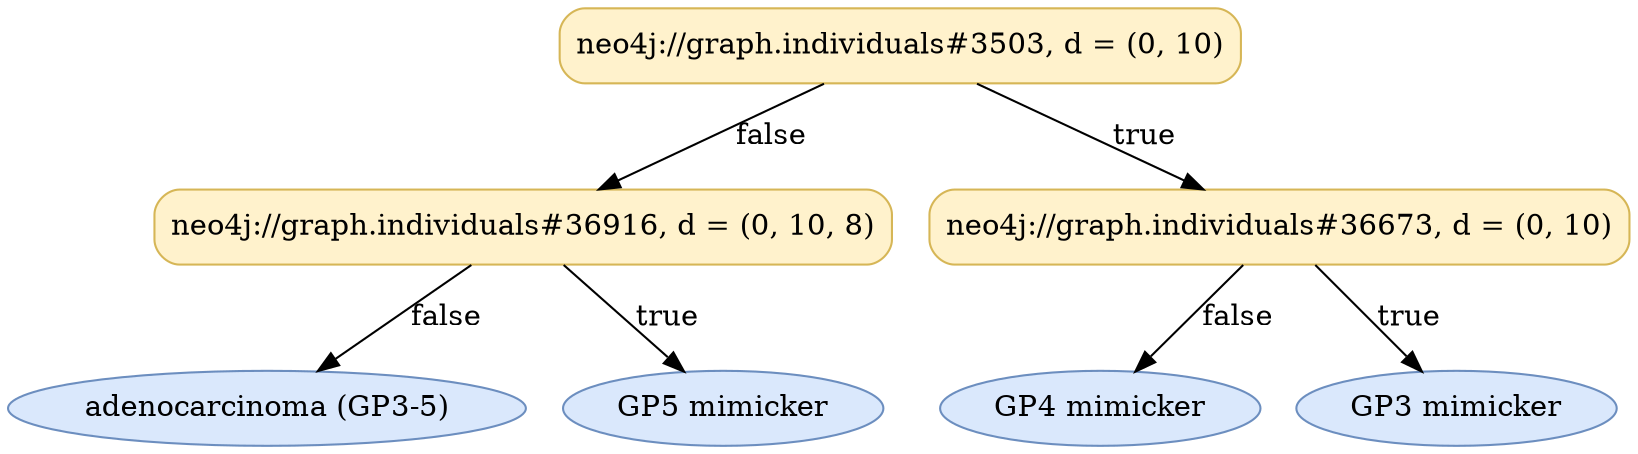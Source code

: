 digraph DT{
label=""
fontname="Times-Roman"
node[fontname="Times-Roman"];
Node1 [label="neo4j://graph.individuals#3503, d = (0, 10)", fillcolor="#FFF2CC", color="#D6B656", style="rounded,filled", shape="box"];
Node2 [label="neo4j://graph.individuals#36916, d = (0, 10, 8)", fillcolor="#FFF2CC", color="#D6B656", style="rounded,filled", shape="box"];
Node3 [label="adenocarcinoma (GP3-5)", fillcolor="#DAE8FC", color="#6C8EBF", style="rounded,filled", shape="ellipse"];
Node2 -> Node3 [label="false"];
Node4 [label="GP5 mimicker", fillcolor="#DAE8FC", color="#6C8EBF", style="rounded,filled", shape="ellipse"];
Node2 -> Node4 [label="true"];
Node1 -> Node2 [label="false"];
Node5 [label="neo4j://graph.individuals#36673, d = (0, 10)", fillcolor="#FFF2CC", color="#D6B656", style="rounded,filled", shape="box"];
Node6 [label="GP4 mimicker", fillcolor="#DAE8FC", color="#6C8EBF", style="rounded,filled", shape="ellipse"];
Node5 -> Node6 [label="false"];
Node7 [label="GP3 mimicker", fillcolor="#DAE8FC", color="#6C8EBF", style="rounded,filled", shape="ellipse"];
Node5 -> Node7 [label="true"];
Node1 -> Node5 [label="true"];
}